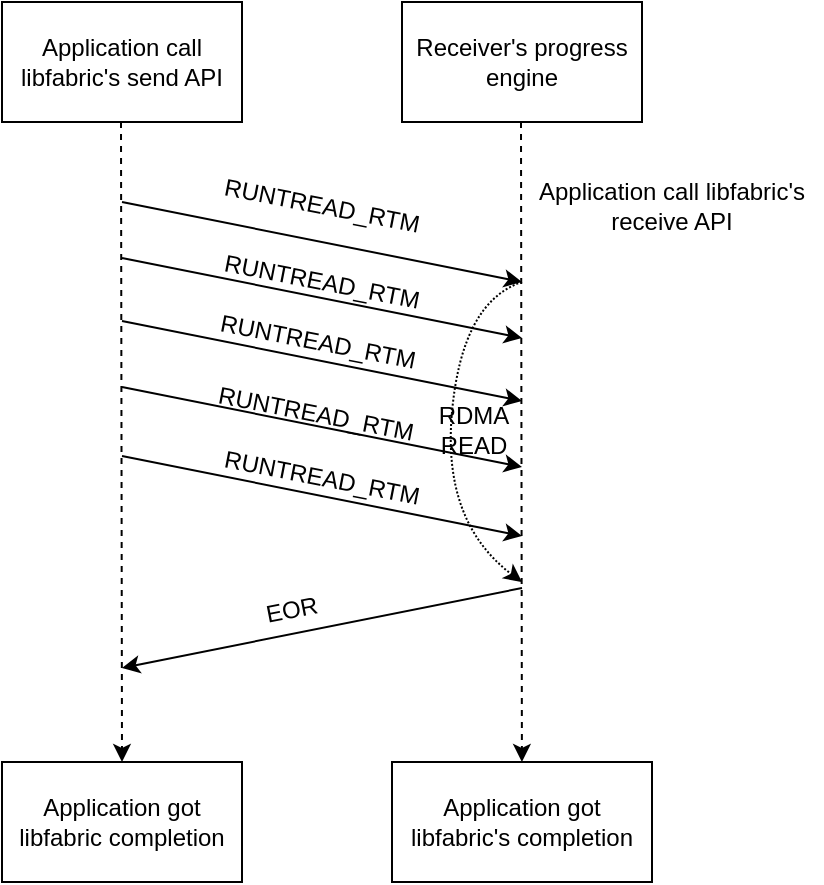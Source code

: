 <mxfile version="12.4.8" type="device"><diagram id="APAEDZxGAzosg-hluIWG" name="Page-1"><mxGraphModel dx="1298" dy="645" grid="1" gridSize="10" guides="1" tooltips="1" connect="1" arrows="1" fold="1" page="1" pageScale="1" pageWidth="850" pageHeight="1100" math="0" shadow="0"><root><mxCell id="0"/><mxCell id="1" parent="0"/><mxCell id="hM9hUbB8x_-XiU8bxfhU-2" value="Application call libfabric's send API" style="rounded=0;whiteSpace=wrap;html=1;" parent="1" vertex="1"><mxGeometry x="20" y="20" width="120" height="60" as="geometry"/></mxCell><mxCell id="hM9hUbB8x_-XiU8bxfhU-3" value="Receiver's progress engine" style="rounded=0;whiteSpace=wrap;html=1;" parent="1" vertex="1"><mxGeometry x="220" y="20" width="120" height="60" as="geometry"/></mxCell><mxCell id="hM9hUbB8x_-XiU8bxfhU-6" value="" style="endArrow=classic;html=1;dashed=1;entryX=0.5;entryY=0;entryDx=0;entryDy=0;" parent="1" target="hM9hUbB8x_-XiU8bxfhU-9" edge="1"><mxGeometry width="50" height="50" relative="1" as="geometry"><mxPoint x="79.5" y="80" as="sourcePoint"/><mxPoint x="80" y="250" as="targetPoint"/></mxGeometry></mxCell><mxCell id="hM9hUbB8x_-XiU8bxfhU-7" value="" style="endArrow=classic;html=1;dashed=1;" parent="1" target="hM9hUbB8x_-XiU8bxfhU-10" edge="1"><mxGeometry width="50" height="50" relative="1" as="geometry"><mxPoint x="279.5" y="80" as="sourcePoint"/><mxPoint x="280" y="259" as="targetPoint"/></mxGeometry></mxCell><mxCell id="hM9hUbB8x_-XiU8bxfhU-8" value="" style="endArrow=classic;html=1;" parent="1" edge="1"><mxGeometry width="50" height="50" relative="1" as="geometry"><mxPoint x="80" y="120" as="sourcePoint"/><mxPoint x="280" y="160" as="targetPoint"/></mxGeometry></mxCell><mxCell id="hM9hUbB8x_-XiU8bxfhU-9" value="Application got libfabric completion" style="rounded=0;whiteSpace=wrap;html=1;" parent="1" vertex="1"><mxGeometry x="20" y="400" width="120" height="60" as="geometry"/></mxCell><mxCell id="hM9hUbB8x_-XiU8bxfhU-10" value="Application got libfabric's completion" style="rounded=0;whiteSpace=wrap;html=1;" parent="1" vertex="1"><mxGeometry x="215" y="400" width="130" height="60" as="geometry"/></mxCell><mxCell id="hM9hUbB8x_-XiU8bxfhU-14" value="RUNTREAD_RTM" style="text;html=1;strokeColor=none;fillColor=none;align=center;verticalAlign=middle;whiteSpace=wrap;rounded=0;rotation=11;" parent="1" vertex="1"><mxGeometry x="160" y="112" width="40" height="20" as="geometry"/></mxCell><mxCell id="hM9hUbB8x_-XiU8bxfhU-43" value="" style="endArrow=classic;html=1;" parent="1" edge="1"><mxGeometry width="50" height="50" relative="1" as="geometry"><mxPoint x="280" y="313" as="sourcePoint"/><mxPoint x="80" y="353" as="targetPoint"/></mxGeometry></mxCell><mxCell id="hM9hUbB8x_-XiU8bxfhU-44" value="EOR" style="text;html=1;strokeColor=none;fillColor=none;align=center;verticalAlign=middle;whiteSpace=wrap;rounded=0;rotation=349;" parent="1" vertex="1"><mxGeometry x="144.86" y="314" width="40" height="20" as="geometry"/></mxCell><mxCell id="ODspx_lB6T_whGsfVqag-5" value="Application call libfabric's receive API" style="text;html=1;strokeColor=none;fillColor=none;align=center;verticalAlign=middle;whiteSpace=wrap;rounded=0;" parent="1" vertex="1"><mxGeometry x="280" y="112" width="150" height="20" as="geometry"/></mxCell><mxCell id="nUQ-JrjyWonSjDDB9x_k-1" value="" style="endArrow=classic;html=1;" parent="1" edge="1"><mxGeometry width="50" height="50" relative="1" as="geometry"><mxPoint x="80" y="148" as="sourcePoint"/><mxPoint x="280" y="188" as="targetPoint"/></mxGeometry></mxCell><mxCell id="nUQ-JrjyWonSjDDB9x_k-2" value="" style="endArrow=classic;html=1;" parent="1" edge="1"><mxGeometry width="50" height="50" relative="1" as="geometry"><mxPoint x="80" y="179.5" as="sourcePoint"/><mxPoint x="280" y="219.5" as="targetPoint"/></mxGeometry></mxCell><mxCell id="nUQ-JrjyWonSjDDB9x_k-3" value="" style="endArrow=classic;html=1;" parent="1" edge="1"><mxGeometry width="50" height="50" relative="1" as="geometry"><mxPoint x="80" y="212.5" as="sourcePoint"/><mxPoint x="280" y="252.5" as="targetPoint"/></mxGeometry></mxCell><mxCell id="nUQ-JrjyWonSjDDB9x_k-5" value="" style="endArrow=classic;html=1;" parent="1" edge="1"><mxGeometry width="50" height="50" relative="1" as="geometry"><mxPoint x="80" y="247" as="sourcePoint"/><mxPoint x="280" y="287" as="targetPoint"/></mxGeometry></mxCell><mxCell id="SZQzNVWOxhm17Guog4k_-2" value="RUNTREAD_RTM" style="text;html=1;strokeColor=none;fillColor=none;align=center;verticalAlign=middle;whiteSpace=wrap;rounded=0;rotation=11;" vertex="1" parent="1"><mxGeometry x="160" y="150" width="40" height="20" as="geometry"/></mxCell><mxCell id="SZQzNVWOxhm17Guog4k_-3" value="RUNTREAD_RTM" style="text;html=1;strokeColor=none;fillColor=none;align=center;verticalAlign=middle;whiteSpace=wrap;rounded=0;rotation=11;" vertex="1" parent="1"><mxGeometry x="158" y="180" width="40" height="20" as="geometry"/></mxCell><mxCell id="SZQzNVWOxhm17Guog4k_-4" value="RUNTREAD_RTM" style="text;html=1;strokeColor=none;fillColor=none;align=center;verticalAlign=middle;whiteSpace=wrap;rounded=0;rotation=11;" vertex="1" parent="1"><mxGeometry x="157" y="216" width="40" height="20" as="geometry"/></mxCell><mxCell id="SZQzNVWOxhm17Guog4k_-5" value="RUNTREAD_RTM" style="text;html=1;strokeColor=none;fillColor=none;align=center;verticalAlign=middle;whiteSpace=wrap;rounded=0;rotation=11;" vertex="1" parent="1"><mxGeometry x="160" y="248" width="40" height="20" as="geometry"/></mxCell><mxCell id="SZQzNVWOxhm17Guog4k_-9" value="" style="curved=1;endArrow=classic;html=1;dashed=1;dashPattern=1 1;" edge="1" parent="1"><mxGeometry width="50" height="50" relative="1" as="geometry"><mxPoint x="280" y="160" as="sourcePoint"/><mxPoint x="280" y="310" as="targetPoint"/><Array as="points"><mxPoint x="250" y="170"/><mxPoint x="240" y="280"/></Array></mxGeometry></mxCell><mxCell id="SZQzNVWOxhm17Guog4k_-10" value="RDMA READ" style="text;html=1;strokeColor=none;fillColor=none;align=center;verticalAlign=middle;whiteSpace=wrap;rounded=0;" vertex="1" parent="1"><mxGeometry x="236" y="223" width="40" height="21" as="geometry"/></mxCell></root></mxGraphModel></diagram></mxfile>